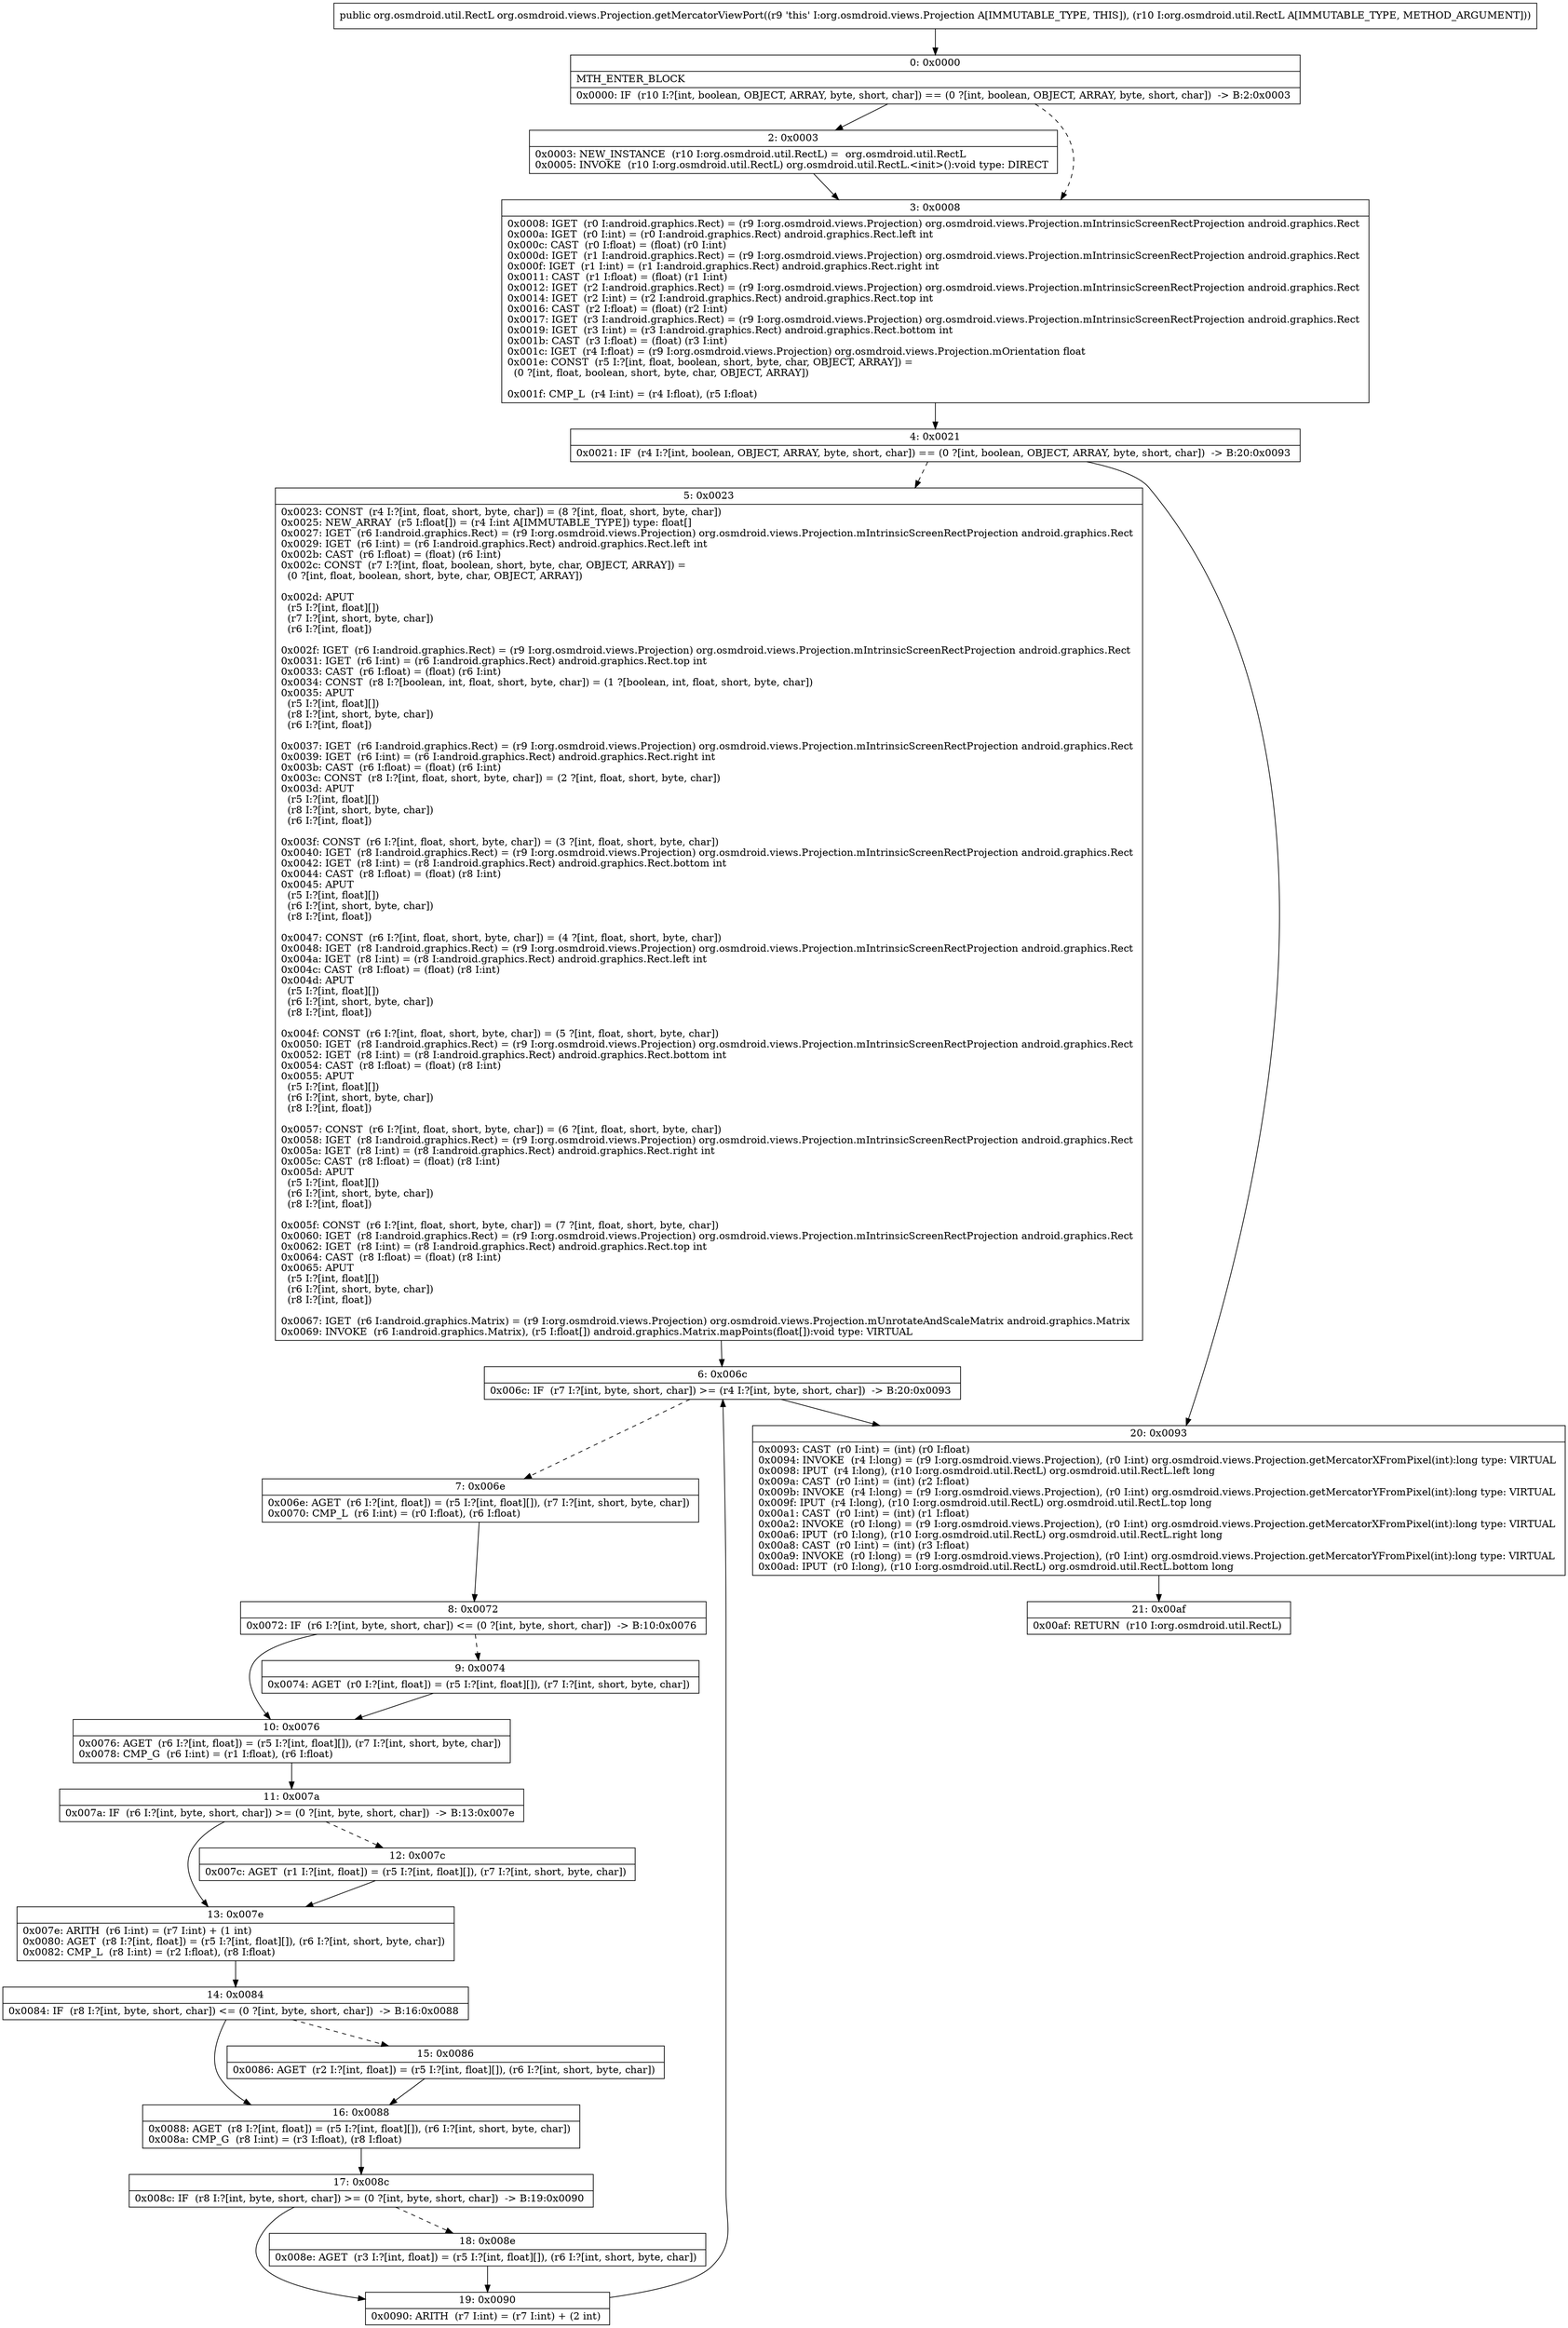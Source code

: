 digraph "CFG fororg.osmdroid.views.Projection.getMercatorViewPort(Lorg\/osmdroid\/util\/RectL;)Lorg\/osmdroid\/util\/RectL;" {
Node_0 [shape=record,label="{0\:\ 0x0000|MTH_ENTER_BLOCK\l|0x0000: IF  (r10 I:?[int, boolean, OBJECT, ARRAY, byte, short, char]) == (0 ?[int, boolean, OBJECT, ARRAY, byte, short, char])  \-\> B:2:0x0003 \l}"];
Node_2 [shape=record,label="{2\:\ 0x0003|0x0003: NEW_INSTANCE  (r10 I:org.osmdroid.util.RectL) =  org.osmdroid.util.RectL \l0x0005: INVOKE  (r10 I:org.osmdroid.util.RectL) org.osmdroid.util.RectL.\<init\>():void type: DIRECT \l}"];
Node_3 [shape=record,label="{3\:\ 0x0008|0x0008: IGET  (r0 I:android.graphics.Rect) = (r9 I:org.osmdroid.views.Projection) org.osmdroid.views.Projection.mIntrinsicScreenRectProjection android.graphics.Rect \l0x000a: IGET  (r0 I:int) = (r0 I:android.graphics.Rect) android.graphics.Rect.left int \l0x000c: CAST  (r0 I:float) = (float) (r0 I:int) \l0x000d: IGET  (r1 I:android.graphics.Rect) = (r9 I:org.osmdroid.views.Projection) org.osmdroid.views.Projection.mIntrinsicScreenRectProjection android.graphics.Rect \l0x000f: IGET  (r1 I:int) = (r1 I:android.graphics.Rect) android.graphics.Rect.right int \l0x0011: CAST  (r1 I:float) = (float) (r1 I:int) \l0x0012: IGET  (r2 I:android.graphics.Rect) = (r9 I:org.osmdroid.views.Projection) org.osmdroid.views.Projection.mIntrinsicScreenRectProjection android.graphics.Rect \l0x0014: IGET  (r2 I:int) = (r2 I:android.graphics.Rect) android.graphics.Rect.top int \l0x0016: CAST  (r2 I:float) = (float) (r2 I:int) \l0x0017: IGET  (r3 I:android.graphics.Rect) = (r9 I:org.osmdroid.views.Projection) org.osmdroid.views.Projection.mIntrinsicScreenRectProjection android.graphics.Rect \l0x0019: IGET  (r3 I:int) = (r3 I:android.graphics.Rect) android.graphics.Rect.bottom int \l0x001b: CAST  (r3 I:float) = (float) (r3 I:int) \l0x001c: IGET  (r4 I:float) = (r9 I:org.osmdroid.views.Projection) org.osmdroid.views.Projection.mOrientation float \l0x001e: CONST  (r5 I:?[int, float, boolean, short, byte, char, OBJECT, ARRAY]) = \l  (0 ?[int, float, boolean, short, byte, char, OBJECT, ARRAY])\l \l0x001f: CMP_L  (r4 I:int) = (r4 I:float), (r5 I:float) \l}"];
Node_4 [shape=record,label="{4\:\ 0x0021|0x0021: IF  (r4 I:?[int, boolean, OBJECT, ARRAY, byte, short, char]) == (0 ?[int, boolean, OBJECT, ARRAY, byte, short, char])  \-\> B:20:0x0093 \l}"];
Node_5 [shape=record,label="{5\:\ 0x0023|0x0023: CONST  (r4 I:?[int, float, short, byte, char]) = (8 ?[int, float, short, byte, char]) \l0x0025: NEW_ARRAY  (r5 I:float[]) = (r4 I:int A[IMMUTABLE_TYPE]) type: float[] \l0x0027: IGET  (r6 I:android.graphics.Rect) = (r9 I:org.osmdroid.views.Projection) org.osmdroid.views.Projection.mIntrinsicScreenRectProjection android.graphics.Rect \l0x0029: IGET  (r6 I:int) = (r6 I:android.graphics.Rect) android.graphics.Rect.left int \l0x002b: CAST  (r6 I:float) = (float) (r6 I:int) \l0x002c: CONST  (r7 I:?[int, float, boolean, short, byte, char, OBJECT, ARRAY]) = \l  (0 ?[int, float, boolean, short, byte, char, OBJECT, ARRAY])\l \l0x002d: APUT  \l  (r5 I:?[int, float][])\l  (r7 I:?[int, short, byte, char])\l  (r6 I:?[int, float])\l \l0x002f: IGET  (r6 I:android.graphics.Rect) = (r9 I:org.osmdroid.views.Projection) org.osmdroid.views.Projection.mIntrinsicScreenRectProjection android.graphics.Rect \l0x0031: IGET  (r6 I:int) = (r6 I:android.graphics.Rect) android.graphics.Rect.top int \l0x0033: CAST  (r6 I:float) = (float) (r6 I:int) \l0x0034: CONST  (r8 I:?[boolean, int, float, short, byte, char]) = (1 ?[boolean, int, float, short, byte, char]) \l0x0035: APUT  \l  (r5 I:?[int, float][])\l  (r8 I:?[int, short, byte, char])\l  (r6 I:?[int, float])\l \l0x0037: IGET  (r6 I:android.graphics.Rect) = (r9 I:org.osmdroid.views.Projection) org.osmdroid.views.Projection.mIntrinsicScreenRectProjection android.graphics.Rect \l0x0039: IGET  (r6 I:int) = (r6 I:android.graphics.Rect) android.graphics.Rect.right int \l0x003b: CAST  (r6 I:float) = (float) (r6 I:int) \l0x003c: CONST  (r8 I:?[int, float, short, byte, char]) = (2 ?[int, float, short, byte, char]) \l0x003d: APUT  \l  (r5 I:?[int, float][])\l  (r8 I:?[int, short, byte, char])\l  (r6 I:?[int, float])\l \l0x003f: CONST  (r6 I:?[int, float, short, byte, char]) = (3 ?[int, float, short, byte, char]) \l0x0040: IGET  (r8 I:android.graphics.Rect) = (r9 I:org.osmdroid.views.Projection) org.osmdroid.views.Projection.mIntrinsicScreenRectProjection android.graphics.Rect \l0x0042: IGET  (r8 I:int) = (r8 I:android.graphics.Rect) android.graphics.Rect.bottom int \l0x0044: CAST  (r8 I:float) = (float) (r8 I:int) \l0x0045: APUT  \l  (r5 I:?[int, float][])\l  (r6 I:?[int, short, byte, char])\l  (r8 I:?[int, float])\l \l0x0047: CONST  (r6 I:?[int, float, short, byte, char]) = (4 ?[int, float, short, byte, char]) \l0x0048: IGET  (r8 I:android.graphics.Rect) = (r9 I:org.osmdroid.views.Projection) org.osmdroid.views.Projection.mIntrinsicScreenRectProjection android.graphics.Rect \l0x004a: IGET  (r8 I:int) = (r8 I:android.graphics.Rect) android.graphics.Rect.left int \l0x004c: CAST  (r8 I:float) = (float) (r8 I:int) \l0x004d: APUT  \l  (r5 I:?[int, float][])\l  (r6 I:?[int, short, byte, char])\l  (r8 I:?[int, float])\l \l0x004f: CONST  (r6 I:?[int, float, short, byte, char]) = (5 ?[int, float, short, byte, char]) \l0x0050: IGET  (r8 I:android.graphics.Rect) = (r9 I:org.osmdroid.views.Projection) org.osmdroid.views.Projection.mIntrinsicScreenRectProjection android.graphics.Rect \l0x0052: IGET  (r8 I:int) = (r8 I:android.graphics.Rect) android.graphics.Rect.bottom int \l0x0054: CAST  (r8 I:float) = (float) (r8 I:int) \l0x0055: APUT  \l  (r5 I:?[int, float][])\l  (r6 I:?[int, short, byte, char])\l  (r8 I:?[int, float])\l \l0x0057: CONST  (r6 I:?[int, float, short, byte, char]) = (6 ?[int, float, short, byte, char]) \l0x0058: IGET  (r8 I:android.graphics.Rect) = (r9 I:org.osmdroid.views.Projection) org.osmdroid.views.Projection.mIntrinsicScreenRectProjection android.graphics.Rect \l0x005a: IGET  (r8 I:int) = (r8 I:android.graphics.Rect) android.graphics.Rect.right int \l0x005c: CAST  (r8 I:float) = (float) (r8 I:int) \l0x005d: APUT  \l  (r5 I:?[int, float][])\l  (r6 I:?[int, short, byte, char])\l  (r8 I:?[int, float])\l \l0x005f: CONST  (r6 I:?[int, float, short, byte, char]) = (7 ?[int, float, short, byte, char]) \l0x0060: IGET  (r8 I:android.graphics.Rect) = (r9 I:org.osmdroid.views.Projection) org.osmdroid.views.Projection.mIntrinsicScreenRectProjection android.graphics.Rect \l0x0062: IGET  (r8 I:int) = (r8 I:android.graphics.Rect) android.graphics.Rect.top int \l0x0064: CAST  (r8 I:float) = (float) (r8 I:int) \l0x0065: APUT  \l  (r5 I:?[int, float][])\l  (r6 I:?[int, short, byte, char])\l  (r8 I:?[int, float])\l \l0x0067: IGET  (r6 I:android.graphics.Matrix) = (r9 I:org.osmdroid.views.Projection) org.osmdroid.views.Projection.mUnrotateAndScaleMatrix android.graphics.Matrix \l0x0069: INVOKE  (r6 I:android.graphics.Matrix), (r5 I:float[]) android.graphics.Matrix.mapPoints(float[]):void type: VIRTUAL \l}"];
Node_6 [shape=record,label="{6\:\ 0x006c|0x006c: IF  (r7 I:?[int, byte, short, char]) \>= (r4 I:?[int, byte, short, char])  \-\> B:20:0x0093 \l}"];
Node_7 [shape=record,label="{7\:\ 0x006e|0x006e: AGET  (r6 I:?[int, float]) = (r5 I:?[int, float][]), (r7 I:?[int, short, byte, char]) \l0x0070: CMP_L  (r6 I:int) = (r0 I:float), (r6 I:float) \l}"];
Node_8 [shape=record,label="{8\:\ 0x0072|0x0072: IF  (r6 I:?[int, byte, short, char]) \<= (0 ?[int, byte, short, char])  \-\> B:10:0x0076 \l}"];
Node_9 [shape=record,label="{9\:\ 0x0074|0x0074: AGET  (r0 I:?[int, float]) = (r5 I:?[int, float][]), (r7 I:?[int, short, byte, char]) \l}"];
Node_10 [shape=record,label="{10\:\ 0x0076|0x0076: AGET  (r6 I:?[int, float]) = (r5 I:?[int, float][]), (r7 I:?[int, short, byte, char]) \l0x0078: CMP_G  (r6 I:int) = (r1 I:float), (r6 I:float) \l}"];
Node_11 [shape=record,label="{11\:\ 0x007a|0x007a: IF  (r6 I:?[int, byte, short, char]) \>= (0 ?[int, byte, short, char])  \-\> B:13:0x007e \l}"];
Node_12 [shape=record,label="{12\:\ 0x007c|0x007c: AGET  (r1 I:?[int, float]) = (r5 I:?[int, float][]), (r7 I:?[int, short, byte, char]) \l}"];
Node_13 [shape=record,label="{13\:\ 0x007e|0x007e: ARITH  (r6 I:int) = (r7 I:int) + (1 int) \l0x0080: AGET  (r8 I:?[int, float]) = (r5 I:?[int, float][]), (r6 I:?[int, short, byte, char]) \l0x0082: CMP_L  (r8 I:int) = (r2 I:float), (r8 I:float) \l}"];
Node_14 [shape=record,label="{14\:\ 0x0084|0x0084: IF  (r8 I:?[int, byte, short, char]) \<= (0 ?[int, byte, short, char])  \-\> B:16:0x0088 \l}"];
Node_15 [shape=record,label="{15\:\ 0x0086|0x0086: AGET  (r2 I:?[int, float]) = (r5 I:?[int, float][]), (r6 I:?[int, short, byte, char]) \l}"];
Node_16 [shape=record,label="{16\:\ 0x0088|0x0088: AGET  (r8 I:?[int, float]) = (r5 I:?[int, float][]), (r6 I:?[int, short, byte, char]) \l0x008a: CMP_G  (r8 I:int) = (r3 I:float), (r8 I:float) \l}"];
Node_17 [shape=record,label="{17\:\ 0x008c|0x008c: IF  (r8 I:?[int, byte, short, char]) \>= (0 ?[int, byte, short, char])  \-\> B:19:0x0090 \l}"];
Node_18 [shape=record,label="{18\:\ 0x008e|0x008e: AGET  (r3 I:?[int, float]) = (r5 I:?[int, float][]), (r6 I:?[int, short, byte, char]) \l}"];
Node_19 [shape=record,label="{19\:\ 0x0090|0x0090: ARITH  (r7 I:int) = (r7 I:int) + (2 int) \l}"];
Node_20 [shape=record,label="{20\:\ 0x0093|0x0093: CAST  (r0 I:int) = (int) (r0 I:float) \l0x0094: INVOKE  (r4 I:long) = (r9 I:org.osmdroid.views.Projection), (r0 I:int) org.osmdroid.views.Projection.getMercatorXFromPixel(int):long type: VIRTUAL \l0x0098: IPUT  (r4 I:long), (r10 I:org.osmdroid.util.RectL) org.osmdroid.util.RectL.left long \l0x009a: CAST  (r0 I:int) = (int) (r2 I:float) \l0x009b: INVOKE  (r4 I:long) = (r9 I:org.osmdroid.views.Projection), (r0 I:int) org.osmdroid.views.Projection.getMercatorYFromPixel(int):long type: VIRTUAL \l0x009f: IPUT  (r4 I:long), (r10 I:org.osmdroid.util.RectL) org.osmdroid.util.RectL.top long \l0x00a1: CAST  (r0 I:int) = (int) (r1 I:float) \l0x00a2: INVOKE  (r0 I:long) = (r9 I:org.osmdroid.views.Projection), (r0 I:int) org.osmdroid.views.Projection.getMercatorXFromPixel(int):long type: VIRTUAL \l0x00a6: IPUT  (r0 I:long), (r10 I:org.osmdroid.util.RectL) org.osmdroid.util.RectL.right long \l0x00a8: CAST  (r0 I:int) = (int) (r3 I:float) \l0x00a9: INVOKE  (r0 I:long) = (r9 I:org.osmdroid.views.Projection), (r0 I:int) org.osmdroid.views.Projection.getMercatorYFromPixel(int):long type: VIRTUAL \l0x00ad: IPUT  (r0 I:long), (r10 I:org.osmdroid.util.RectL) org.osmdroid.util.RectL.bottom long \l}"];
Node_21 [shape=record,label="{21\:\ 0x00af|0x00af: RETURN  (r10 I:org.osmdroid.util.RectL) \l}"];
MethodNode[shape=record,label="{public org.osmdroid.util.RectL org.osmdroid.views.Projection.getMercatorViewPort((r9 'this' I:org.osmdroid.views.Projection A[IMMUTABLE_TYPE, THIS]), (r10 I:org.osmdroid.util.RectL A[IMMUTABLE_TYPE, METHOD_ARGUMENT])) }"];
MethodNode -> Node_0;
Node_0 -> Node_2;
Node_0 -> Node_3[style=dashed];
Node_2 -> Node_3;
Node_3 -> Node_4;
Node_4 -> Node_5[style=dashed];
Node_4 -> Node_20;
Node_5 -> Node_6;
Node_6 -> Node_7[style=dashed];
Node_6 -> Node_20;
Node_7 -> Node_8;
Node_8 -> Node_9[style=dashed];
Node_8 -> Node_10;
Node_9 -> Node_10;
Node_10 -> Node_11;
Node_11 -> Node_12[style=dashed];
Node_11 -> Node_13;
Node_12 -> Node_13;
Node_13 -> Node_14;
Node_14 -> Node_15[style=dashed];
Node_14 -> Node_16;
Node_15 -> Node_16;
Node_16 -> Node_17;
Node_17 -> Node_18[style=dashed];
Node_17 -> Node_19;
Node_18 -> Node_19;
Node_19 -> Node_6;
Node_20 -> Node_21;
}

